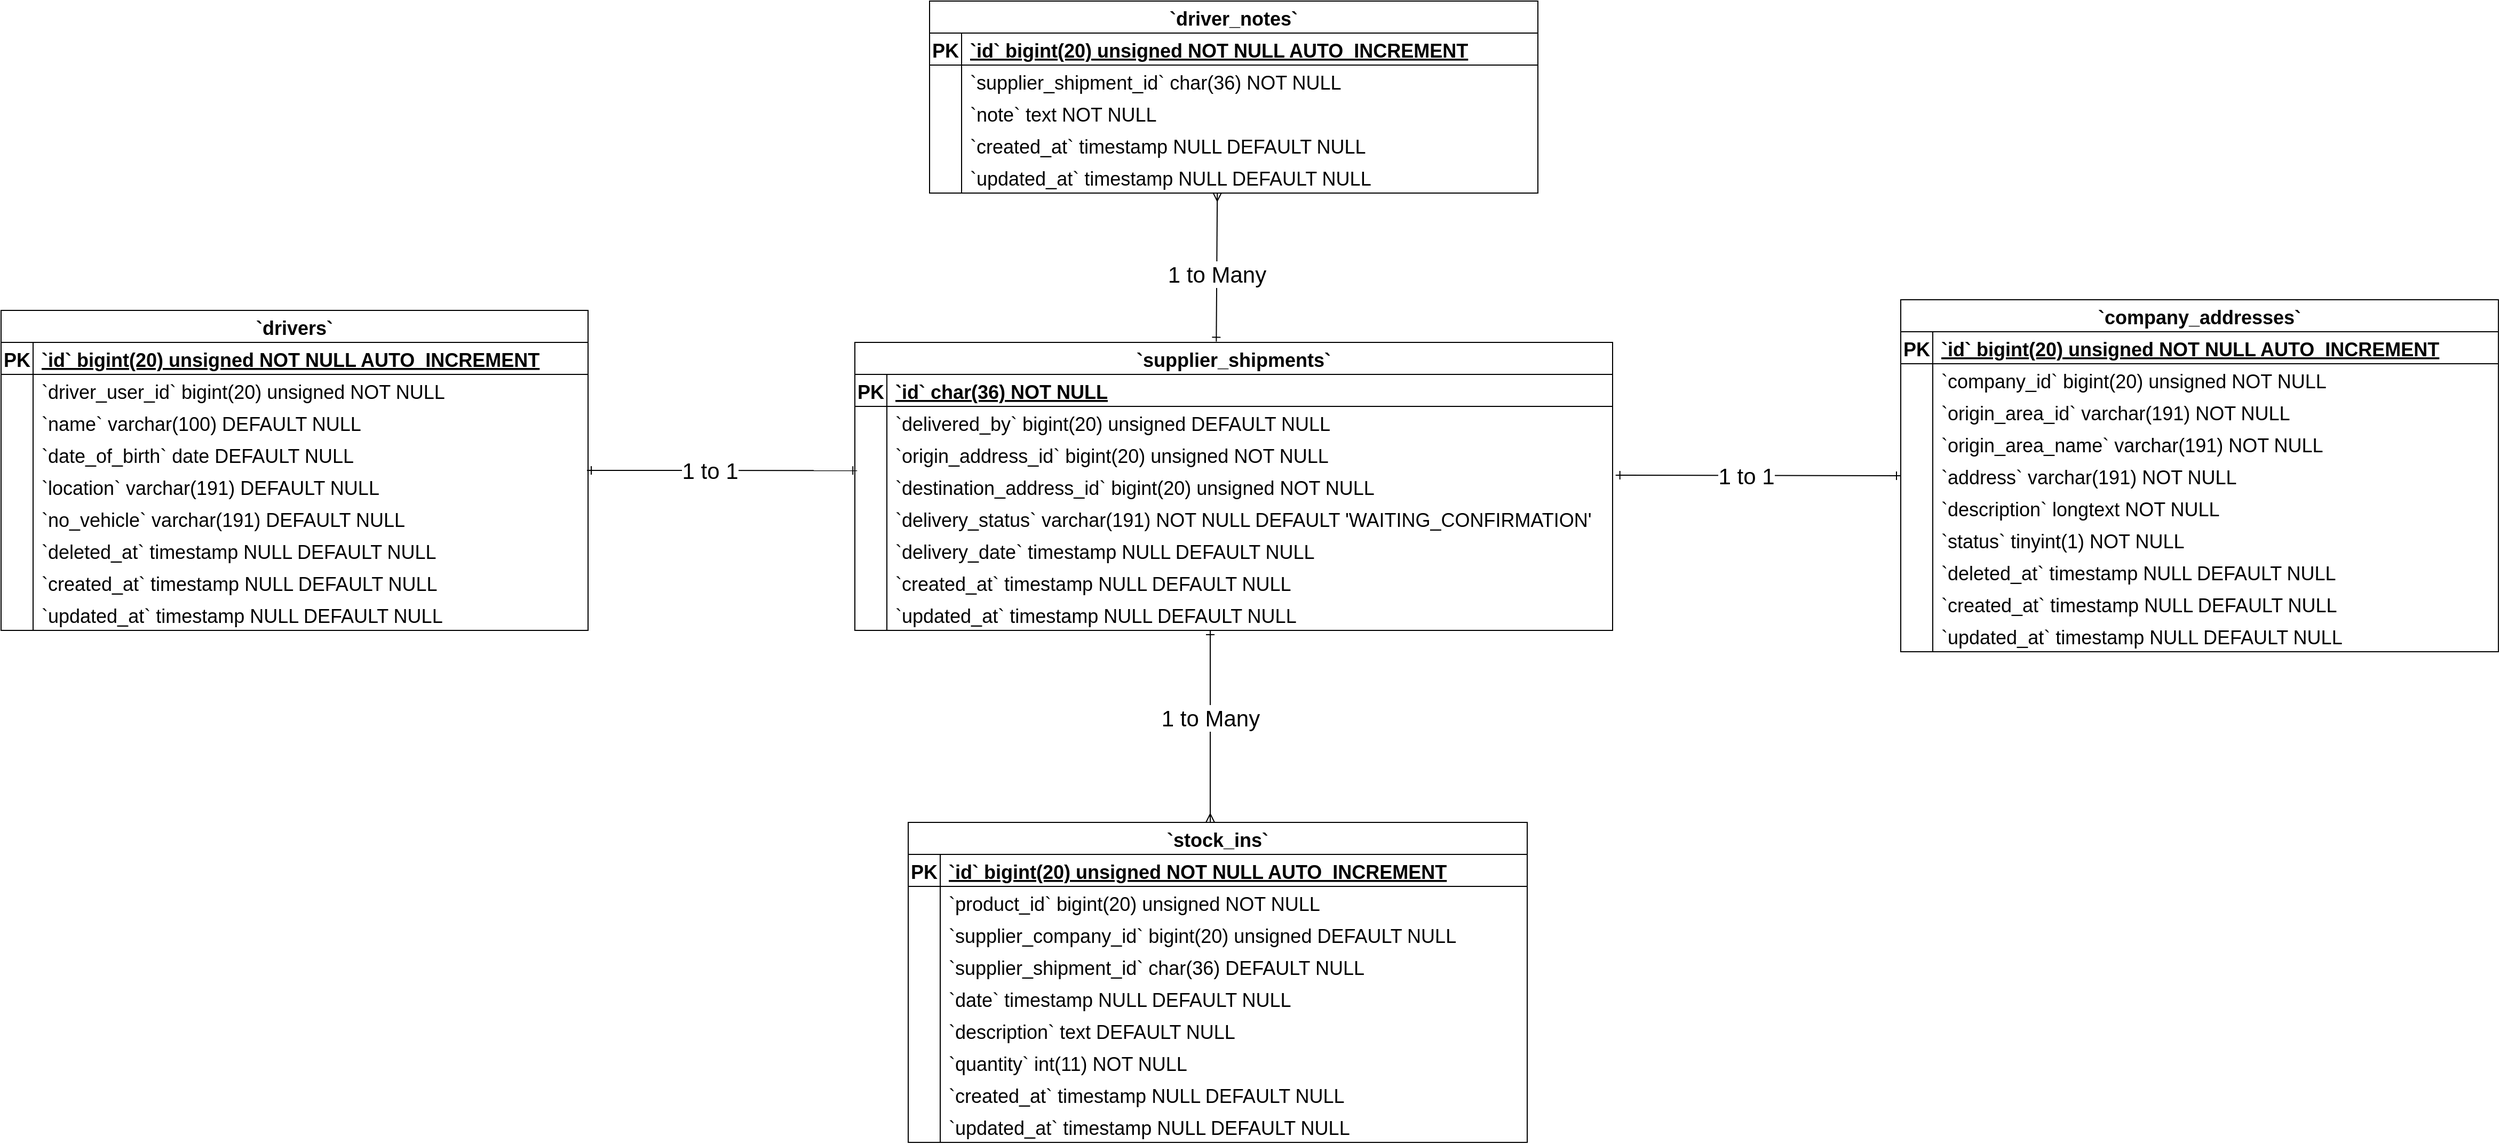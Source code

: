 <mxfile version="24.3.0" type="github">
  <diagram name="Page-1" id="cSA1uu6X9j9ma_ZOFing">
    <mxGraphModel dx="2284" dy="739" grid="1" gridSize="10" guides="1" tooltips="1" connect="1" arrows="1" fold="1" page="1" pageScale="1" pageWidth="850" pageHeight="1100" math="0" shadow="0">
      <root>
        <mxCell id="0" />
        <mxCell id="1" parent="0" />
        <mxCell id="msLy111ZlkWOnDK94mpJ-1" value="`supplier_shipments`" style="shape=table;startSize=30;container=1;collapsible=1;childLayout=tableLayout;fixedRows=1;rowLines=0;fontStyle=1;align=center;resizeLast=1;fontSize=18;" parent="1" vertex="1">
          <mxGeometry x="210" y="600" width="710" height="270" as="geometry" />
        </mxCell>
        <mxCell id="msLy111ZlkWOnDK94mpJ-2" value="" style="shape=tableRow;horizontal=0;startSize=0;swimlaneHead=0;swimlaneBody=0;fillColor=none;collapsible=0;dropTarget=0;points=[[0,0.5],[1,0.5]];portConstraint=eastwest;strokeColor=inherit;top=0;left=0;right=0;bottom=1;fontSize=18;" parent="msLy111ZlkWOnDK94mpJ-1" vertex="1">
          <mxGeometry y="30" width="710" height="30" as="geometry" />
        </mxCell>
        <mxCell id="msLy111ZlkWOnDK94mpJ-3" value="PK" style="shape=partialRectangle;overflow=hidden;connectable=0;fillColor=none;strokeColor=inherit;top=0;left=0;bottom=0;right=0;fontStyle=1;fontSize=18;" parent="msLy111ZlkWOnDK94mpJ-2" vertex="1">
          <mxGeometry width="30" height="30" as="geometry">
            <mxRectangle width="30" height="30" as="alternateBounds" />
          </mxGeometry>
        </mxCell>
        <mxCell id="msLy111ZlkWOnDK94mpJ-4" value="`id` char(36) NOT NULL" style="shape=partialRectangle;overflow=hidden;connectable=0;fillColor=none;align=left;strokeColor=inherit;top=0;left=0;bottom=0;right=0;spacingLeft=6;fontStyle=5;fontSize=18;" parent="msLy111ZlkWOnDK94mpJ-2" vertex="1">
          <mxGeometry x="30" width="680" height="30" as="geometry">
            <mxRectangle width="680" height="30" as="alternateBounds" />
          </mxGeometry>
        </mxCell>
        <mxCell id="msLy111ZlkWOnDK94mpJ-5" value="" style="shape=tableRow;horizontal=0;startSize=0;swimlaneHead=0;swimlaneBody=0;fillColor=none;collapsible=0;dropTarget=0;points=[[0,0.5],[1,0.5]];portConstraint=eastwest;strokeColor=inherit;top=0;left=0;right=0;bottom=0;fontSize=18;" parent="msLy111ZlkWOnDK94mpJ-1" vertex="1">
          <mxGeometry y="60" width="710" height="30" as="geometry" />
        </mxCell>
        <mxCell id="msLy111ZlkWOnDK94mpJ-6" value="" style="shape=partialRectangle;overflow=hidden;connectable=0;fillColor=none;strokeColor=inherit;top=0;left=0;bottom=0;right=0;fontSize=18;" parent="msLy111ZlkWOnDK94mpJ-5" vertex="1">
          <mxGeometry width="30" height="30" as="geometry">
            <mxRectangle width="30" height="30" as="alternateBounds" />
          </mxGeometry>
        </mxCell>
        <mxCell id="msLy111ZlkWOnDK94mpJ-7" value="`delivered_by` bigint(20) unsigned DEFAULT NULL" style="shape=partialRectangle;overflow=hidden;connectable=0;fillColor=none;align=left;strokeColor=inherit;top=0;left=0;bottom=0;right=0;spacingLeft=6;fontSize=18;" parent="msLy111ZlkWOnDK94mpJ-5" vertex="1">
          <mxGeometry x="30" width="680" height="30" as="geometry">
            <mxRectangle width="680" height="30" as="alternateBounds" />
          </mxGeometry>
        </mxCell>
        <mxCell id="msLy111ZlkWOnDK94mpJ-8" value="" style="shape=tableRow;horizontal=0;startSize=0;swimlaneHead=0;swimlaneBody=0;fillColor=none;collapsible=0;dropTarget=0;points=[[0,0.5],[1,0.5]];portConstraint=eastwest;strokeColor=inherit;top=0;left=0;right=0;bottom=0;fontSize=18;" parent="msLy111ZlkWOnDK94mpJ-1" vertex="1">
          <mxGeometry y="90" width="710" height="30" as="geometry" />
        </mxCell>
        <mxCell id="msLy111ZlkWOnDK94mpJ-9" value="" style="shape=partialRectangle;overflow=hidden;connectable=0;fillColor=none;strokeColor=inherit;top=0;left=0;bottom=0;right=0;fontSize=18;" parent="msLy111ZlkWOnDK94mpJ-8" vertex="1">
          <mxGeometry width="30" height="30" as="geometry">
            <mxRectangle width="30" height="30" as="alternateBounds" />
          </mxGeometry>
        </mxCell>
        <mxCell id="msLy111ZlkWOnDK94mpJ-10" value="`origin_address_id` bigint(20) unsigned NOT NULL" style="shape=partialRectangle;overflow=hidden;connectable=0;fillColor=none;align=left;strokeColor=inherit;top=0;left=0;bottom=0;right=0;spacingLeft=6;fontSize=18;" parent="msLy111ZlkWOnDK94mpJ-8" vertex="1">
          <mxGeometry x="30" width="680" height="30" as="geometry">
            <mxRectangle width="680" height="30" as="alternateBounds" />
          </mxGeometry>
        </mxCell>
        <mxCell id="msLy111ZlkWOnDK94mpJ-11" value="" style="shape=tableRow;horizontal=0;startSize=0;swimlaneHead=0;swimlaneBody=0;fillColor=none;collapsible=0;dropTarget=0;points=[[0,0.5],[1,0.5]];portConstraint=eastwest;strokeColor=inherit;top=0;left=0;right=0;bottom=0;fontSize=18;" parent="msLy111ZlkWOnDK94mpJ-1" vertex="1">
          <mxGeometry y="120" width="710" height="30" as="geometry" />
        </mxCell>
        <mxCell id="msLy111ZlkWOnDK94mpJ-12" value="" style="shape=partialRectangle;overflow=hidden;connectable=0;fillColor=none;strokeColor=inherit;top=0;left=0;bottom=0;right=0;fontSize=18;" parent="msLy111ZlkWOnDK94mpJ-11" vertex="1">
          <mxGeometry width="30" height="30" as="geometry">
            <mxRectangle width="30" height="30" as="alternateBounds" />
          </mxGeometry>
        </mxCell>
        <mxCell id="msLy111ZlkWOnDK94mpJ-13" value="`destination_address_id` bigint(20) unsigned NOT NULL" style="shape=partialRectangle;overflow=hidden;connectable=0;fillColor=none;align=left;strokeColor=inherit;top=0;left=0;bottom=0;right=0;spacingLeft=6;fontSize=18;" parent="msLy111ZlkWOnDK94mpJ-11" vertex="1">
          <mxGeometry x="30" width="680" height="30" as="geometry">
            <mxRectangle width="680" height="30" as="alternateBounds" />
          </mxGeometry>
        </mxCell>
        <mxCell id="msLy111ZlkWOnDK94mpJ-14" value="" style="shape=tableRow;horizontal=0;startSize=0;swimlaneHead=0;swimlaneBody=0;fillColor=none;collapsible=0;dropTarget=0;points=[[0,0.5],[1,0.5]];portConstraint=eastwest;strokeColor=inherit;top=0;left=0;right=0;bottom=0;fontSize=18;" parent="msLy111ZlkWOnDK94mpJ-1" vertex="1">
          <mxGeometry y="150" width="710" height="30" as="geometry" />
        </mxCell>
        <mxCell id="msLy111ZlkWOnDK94mpJ-15" value="" style="shape=partialRectangle;overflow=hidden;connectable=0;fillColor=none;strokeColor=inherit;top=0;left=0;bottom=0;right=0;fontSize=18;" parent="msLy111ZlkWOnDK94mpJ-14" vertex="1">
          <mxGeometry width="30" height="30" as="geometry">
            <mxRectangle width="30" height="30" as="alternateBounds" />
          </mxGeometry>
        </mxCell>
        <mxCell id="msLy111ZlkWOnDK94mpJ-16" value="`delivery_status` varchar(191) NOT NULL DEFAULT &#39;WAITING_CONFIRMATION&#39;" style="shape=partialRectangle;overflow=hidden;connectable=0;fillColor=none;align=left;strokeColor=inherit;top=0;left=0;bottom=0;right=0;spacingLeft=6;fontSize=18;" parent="msLy111ZlkWOnDK94mpJ-14" vertex="1">
          <mxGeometry x="30" width="680" height="30" as="geometry">
            <mxRectangle width="680" height="30" as="alternateBounds" />
          </mxGeometry>
        </mxCell>
        <mxCell id="msLy111ZlkWOnDK94mpJ-17" value="" style="shape=tableRow;horizontal=0;startSize=0;swimlaneHead=0;swimlaneBody=0;fillColor=none;collapsible=0;dropTarget=0;points=[[0,0.5],[1,0.5]];portConstraint=eastwest;strokeColor=inherit;top=0;left=0;right=0;bottom=0;fontSize=18;" parent="msLy111ZlkWOnDK94mpJ-1" vertex="1">
          <mxGeometry y="180" width="710" height="30" as="geometry" />
        </mxCell>
        <mxCell id="msLy111ZlkWOnDK94mpJ-18" value="" style="shape=partialRectangle;overflow=hidden;connectable=0;fillColor=none;strokeColor=inherit;top=0;left=0;bottom=0;right=0;fontSize=18;" parent="msLy111ZlkWOnDK94mpJ-17" vertex="1">
          <mxGeometry width="30" height="30" as="geometry">
            <mxRectangle width="30" height="30" as="alternateBounds" />
          </mxGeometry>
        </mxCell>
        <mxCell id="msLy111ZlkWOnDK94mpJ-19" value="`delivery_date` timestamp NULL DEFAULT NULL" style="shape=partialRectangle;overflow=hidden;connectable=0;fillColor=none;align=left;strokeColor=inherit;top=0;left=0;bottom=0;right=0;spacingLeft=6;fontSize=18;" parent="msLy111ZlkWOnDK94mpJ-17" vertex="1">
          <mxGeometry x="30" width="680" height="30" as="geometry">
            <mxRectangle width="680" height="30" as="alternateBounds" />
          </mxGeometry>
        </mxCell>
        <mxCell id="msLy111ZlkWOnDK94mpJ-20" value="" style="shape=tableRow;horizontal=0;startSize=0;swimlaneHead=0;swimlaneBody=0;fillColor=none;collapsible=0;dropTarget=0;points=[[0,0.5],[1,0.5]];portConstraint=eastwest;strokeColor=inherit;top=0;left=0;right=0;bottom=0;fontSize=18;" parent="msLy111ZlkWOnDK94mpJ-1" vertex="1">
          <mxGeometry y="210" width="710" height="30" as="geometry" />
        </mxCell>
        <mxCell id="msLy111ZlkWOnDK94mpJ-21" value="" style="shape=partialRectangle;overflow=hidden;connectable=0;fillColor=none;strokeColor=inherit;top=0;left=0;bottom=0;right=0;fontSize=18;" parent="msLy111ZlkWOnDK94mpJ-20" vertex="1">
          <mxGeometry width="30" height="30" as="geometry">
            <mxRectangle width="30" height="30" as="alternateBounds" />
          </mxGeometry>
        </mxCell>
        <mxCell id="msLy111ZlkWOnDK94mpJ-22" value="`created_at` timestamp NULL DEFAULT NULL" style="shape=partialRectangle;overflow=hidden;connectable=0;fillColor=none;align=left;strokeColor=inherit;top=0;left=0;bottom=0;right=0;spacingLeft=6;fontSize=18;" parent="msLy111ZlkWOnDK94mpJ-20" vertex="1">
          <mxGeometry x="30" width="680" height="30" as="geometry">
            <mxRectangle width="680" height="30" as="alternateBounds" />
          </mxGeometry>
        </mxCell>
        <mxCell id="msLy111ZlkWOnDK94mpJ-23" value="" style="shape=tableRow;horizontal=0;startSize=0;swimlaneHead=0;swimlaneBody=0;fillColor=none;collapsible=0;dropTarget=0;points=[[0,0.5],[1,0.5]];portConstraint=eastwest;strokeColor=inherit;top=0;left=0;right=0;bottom=0;fontSize=18;" parent="msLy111ZlkWOnDK94mpJ-1" vertex="1">
          <mxGeometry y="240" width="710" height="30" as="geometry" />
        </mxCell>
        <mxCell id="msLy111ZlkWOnDK94mpJ-24" value="" style="shape=partialRectangle;overflow=hidden;connectable=0;fillColor=none;strokeColor=inherit;top=0;left=0;bottom=0;right=0;fontSize=18;" parent="msLy111ZlkWOnDK94mpJ-23" vertex="1">
          <mxGeometry width="30" height="30" as="geometry">
            <mxRectangle width="30" height="30" as="alternateBounds" />
          </mxGeometry>
        </mxCell>
        <mxCell id="msLy111ZlkWOnDK94mpJ-25" value="`updated_at` timestamp NULL DEFAULT NULL" style="shape=partialRectangle;overflow=hidden;connectable=0;fillColor=none;align=left;strokeColor=inherit;top=0;left=0;bottom=0;right=0;spacingLeft=6;fontSize=18;" parent="msLy111ZlkWOnDK94mpJ-23" vertex="1">
          <mxGeometry x="30" width="680" height="30" as="geometry">
            <mxRectangle width="680" height="30" as="alternateBounds" />
          </mxGeometry>
        </mxCell>
        <mxCell id="msLy111ZlkWOnDK94mpJ-26" value="`drivers`" style="shape=table;startSize=30;container=1;collapsible=1;childLayout=tableLayout;fixedRows=1;rowLines=0;fontStyle=1;align=center;resizeLast=1;fontSize=18;" parent="1" vertex="1">
          <mxGeometry x="-590" y="570" width="550" height="300" as="geometry" />
        </mxCell>
        <mxCell id="msLy111ZlkWOnDK94mpJ-27" value="" style="shape=tableRow;horizontal=0;startSize=0;swimlaneHead=0;swimlaneBody=0;fillColor=none;collapsible=0;dropTarget=0;points=[[0,0.5],[1,0.5]];portConstraint=eastwest;strokeColor=inherit;top=0;left=0;right=0;bottom=1;fontSize=18;" parent="msLy111ZlkWOnDK94mpJ-26" vertex="1">
          <mxGeometry y="30" width="550" height="30" as="geometry" />
        </mxCell>
        <mxCell id="msLy111ZlkWOnDK94mpJ-28" value="PK" style="shape=partialRectangle;overflow=hidden;connectable=0;fillColor=none;strokeColor=inherit;top=0;left=0;bottom=0;right=0;fontStyle=1;fontSize=18;" parent="msLy111ZlkWOnDK94mpJ-27" vertex="1">
          <mxGeometry width="30" height="30" as="geometry">
            <mxRectangle width="30" height="30" as="alternateBounds" />
          </mxGeometry>
        </mxCell>
        <mxCell id="msLy111ZlkWOnDK94mpJ-29" value="`id` bigint(20) unsigned NOT NULL AUTO_INCREMENT" style="shape=partialRectangle;overflow=hidden;connectable=0;fillColor=none;align=left;strokeColor=inherit;top=0;left=0;bottom=0;right=0;spacingLeft=6;fontStyle=5;fontSize=18;" parent="msLy111ZlkWOnDK94mpJ-27" vertex="1">
          <mxGeometry x="30" width="520" height="30" as="geometry">
            <mxRectangle width="520" height="30" as="alternateBounds" />
          </mxGeometry>
        </mxCell>
        <mxCell id="msLy111ZlkWOnDK94mpJ-30" value="" style="shape=tableRow;horizontal=0;startSize=0;swimlaneHead=0;swimlaneBody=0;fillColor=none;collapsible=0;dropTarget=0;points=[[0,0.5],[1,0.5]];portConstraint=eastwest;strokeColor=inherit;top=0;left=0;right=0;bottom=0;fontSize=18;" parent="msLy111ZlkWOnDK94mpJ-26" vertex="1">
          <mxGeometry y="60" width="550" height="30" as="geometry" />
        </mxCell>
        <mxCell id="msLy111ZlkWOnDK94mpJ-31" value="" style="shape=partialRectangle;overflow=hidden;connectable=0;fillColor=none;strokeColor=inherit;top=0;left=0;bottom=0;right=0;fontSize=18;" parent="msLy111ZlkWOnDK94mpJ-30" vertex="1">
          <mxGeometry width="30" height="30" as="geometry">
            <mxRectangle width="30" height="30" as="alternateBounds" />
          </mxGeometry>
        </mxCell>
        <mxCell id="msLy111ZlkWOnDK94mpJ-32" value="`driver_user_id` bigint(20) unsigned NOT NULL" style="shape=partialRectangle;overflow=hidden;connectable=0;fillColor=none;align=left;strokeColor=inherit;top=0;left=0;bottom=0;right=0;spacingLeft=6;fontSize=18;" parent="msLy111ZlkWOnDK94mpJ-30" vertex="1">
          <mxGeometry x="30" width="520" height="30" as="geometry">
            <mxRectangle width="520" height="30" as="alternateBounds" />
          </mxGeometry>
        </mxCell>
        <mxCell id="msLy111ZlkWOnDK94mpJ-33" value="" style="shape=tableRow;horizontal=0;startSize=0;swimlaneHead=0;swimlaneBody=0;fillColor=none;collapsible=0;dropTarget=0;points=[[0,0.5],[1,0.5]];portConstraint=eastwest;strokeColor=inherit;top=0;left=0;right=0;bottom=0;fontSize=18;" parent="msLy111ZlkWOnDK94mpJ-26" vertex="1">
          <mxGeometry y="90" width="550" height="30" as="geometry" />
        </mxCell>
        <mxCell id="msLy111ZlkWOnDK94mpJ-34" value="" style="shape=partialRectangle;overflow=hidden;connectable=0;fillColor=none;strokeColor=inherit;top=0;left=0;bottom=0;right=0;fontSize=18;" parent="msLy111ZlkWOnDK94mpJ-33" vertex="1">
          <mxGeometry width="30" height="30" as="geometry">
            <mxRectangle width="30" height="30" as="alternateBounds" />
          </mxGeometry>
        </mxCell>
        <mxCell id="msLy111ZlkWOnDK94mpJ-35" value="`name` varchar(100) DEFAULT NULL" style="shape=partialRectangle;overflow=hidden;connectable=0;fillColor=none;align=left;strokeColor=inherit;top=0;left=0;bottom=0;right=0;spacingLeft=6;fontSize=18;" parent="msLy111ZlkWOnDK94mpJ-33" vertex="1">
          <mxGeometry x="30" width="520" height="30" as="geometry">
            <mxRectangle width="520" height="30" as="alternateBounds" />
          </mxGeometry>
        </mxCell>
        <mxCell id="msLy111ZlkWOnDK94mpJ-36" value="" style="shape=tableRow;horizontal=0;startSize=0;swimlaneHead=0;swimlaneBody=0;fillColor=none;collapsible=0;dropTarget=0;points=[[0,0.5],[1,0.5]];portConstraint=eastwest;strokeColor=inherit;top=0;left=0;right=0;bottom=0;fontSize=18;" parent="msLy111ZlkWOnDK94mpJ-26" vertex="1">
          <mxGeometry y="120" width="550" height="30" as="geometry" />
        </mxCell>
        <mxCell id="msLy111ZlkWOnDK94mpJ-37" value="" style="shape=partialRectangle;overflow=hidden;connectable=0;fillColor=none;strokeColor=inherit;top=0;left=0;bottom=0;right=0;fontSize=18;" parent="msLy111ZlkWOnDK94mpJ-36" vertex="1">
          <mxGeometry width="30" height="30" as="geometry">
            <mxRectangle width="30" height="30" as="alternateBounds" />
          </mxGeometry>
        </mxCell>
        <mxCell id="msLy111ZlkWOnDK94mpJ-38" value="`date_of_birth` date DEFAULT NULL" style="shape=partialRectangle;overflow=hidden;connectable=0;fillColor=none;align=left;strokeColor=inherit;top=0;left=0;bottom=0;right=0;spacingLeft=6;fontSize=18;" parent="msLy111ZlkWOnDK94mpJ-36" vertex="1">
          <mxGeometry x="30" width="520" height="30" as="geometry">
            <mxRectangle width="520" height="30" as="alternateBounds" />
          </mxGeometry>
        </mxCell>
        <mxCell id="msLy111ZlkWOnDK94mpJ-39" value="" style="shape=tableRow;horizontal=0;startSize=0;swimlaneHead=0;swimlaneBody=0;fillColor=none;collapsible=0;dropTarget=0;points=[[0,0.5],[1,0.5]];portConstraint=eastwest;strokeColor=inherit;top=0;left=0;right=0;bottom=0;fontSize=18;" parent="msLy111ZlkWOnDK94mpJ-26" vertex="1">
          <mxGeometry y="150" width="550" height="30" as="geometry" />
        </mxCell>
        <mxCell id="msLy111ZlkWOnDK94mpJ-40" value="" style="shape=partialRectangle;overflow=hidden;connectable=0;fillColor=none;strokeColor=inherit;top=0;left=0;bottom=0;right=0;fontSize=18;" parent="msLy111ZlkWOnDK94mpJ-39" vertex="1">
          <mxGeometry width="30" height="30" as="geometry">
            <mxRectangle width="30" height="30" as="alternateBounds" />
          </mxGeometry>
        </mxCell>
        <mxCell id="msLy111ZlkWOnDK94mpJ-41" value="`location` varchar(191) DEFAULT NULL" style="shape=partialRectangle;overflow=hidden;connectable=0;fillColor=none;align=left;strokeColor=inherit;top=0;left=0;bottom=0;right=0;spacingLeft=6;fontSize=18;" parent="msLy111ZlkWOnDK94mpJ-39" vertex="1">
          <mxGeometry x="30" width="520" height="30" as="geometry">
            <mxRectangle width="520" height="30" as="alternateBounds" />
          </mxGeometry>
        </mxCell>
        <mxCell id="msLy111ZlkWOnDK94mpJ-42" value="" style="shape=tableRow;horizontal=0;startSize=0;swimlaneHead=0;swimlaneBody=0;fillColor=none;collapsible=0;dropTarget=0;points=[[0,0.5],[1,0.5]];portConstraint=eastwest;strokeColor=inherit;top=0;left=0;right=0;bottom=0;fontSize=18;" parent="msLy111ZlkWOnDK94mpJ-26" vertex="1">
          <mxGeometry y="180" width="550" height="30" as="geometry" />
        </mxCell>
        <mxCell id="msLy111ZlkWOnDK94mpJ-43" value="" style="shape=partialRectangle;overflow=hidden;connectable=0;fillColor=none;strokeColor=inherit;top=0;left=0;bottom=0;right=0;fontSize=18;" parent="msLy111ZlkWOnDK94mpJ-42" vertex="1">
          <mxGeometry width="30" height="30" as="geometry">
            <mxRectangle width="30" height="30" as="alternateBounds" />
          </mxGeometry>
        </mxCell>
        <mxCell id="msLy111ZlkWOnDK94mpJ-44" value="`no_vehicle` varchar(191) DEFAULT NULL" style="shape=partialRectangle;overflow=hidden;connectable=0;fillColor=none;align=left;strokeColor=inherit;top=0;left=0;bottom=0;right=0;spacingLeft=6;fontSize=18;" parent="msLy111ZlkWOnDK94mpJ-42" vertex="1">
          <mxGeometry x="30" width="520" height="30" as="geometry">
            <mxRectangle width="520" height="30" as="alternateBounds" />
          </mxGeometry>
        </mxCell>
        <mxCell id="msLy111ZlkWOnDK94mpJ-45" value="" style="shape=tableRow;horizontal=0;startSize=0;swimlaneHead=0;swimlaneBody=0;fillColor=none;collapsible=0;dropTarget=0;points=[[0,0.5],[1,0.5]];portConstraint=eastwest;strokeColor=inherit;top=0;left=0;right=0;bottom=0;fontSize=18;" parent="msLy111ZlkWOnDK94mpJ-26" vertex="1">
          <mxGeometry y="210" width="550" height="30" as="geometry" />
        </mxCell>
        <mxCell id="msLy111ZlkWOnDK94mpJ-46" value="" style="shape=partialRectangle;overflow=hidden;connectable=0;fillColor=none;strokeColor=inherit;top=0;left=0;bottom=0;right=0;fontSize=18;" parent="msLy111ZlkWOnDK94mpJ-45" vertex="1">
          <mxGeometry width="30" height="30" as="geometry">
            <mxRectangle width="30" height="30" as="alternateBounds" />
          </mxGeometry>
        </mxCell>
        <mxCell id="msLy111ZlkWOnDK94mpJ-47" value="`deleted_at` timestamp NULL DEFAULT NULL" style="shape=partialRectangle;overflow=hidden;connectable=0;fillColor=none;align=left;strokeColor=inherit;top=0;left=0;bottom=0;right=0;spacingLeft=6;fontSize=18;" parent="msLy111ZlkWOnDK94mpJ-45" vertex="1">
          <mxGeometry x="30" width="520" height="30" as="geometry">
            <mxRectangle width="520" height="30" as="alternateBounds" />
          </mxGeometry>
        </mxCell>
        <mxCell id="msLy111ZlkWOnDK94mpJ-48" value="" style="shape=tableRow;horizontal=0;startSize=0;swimlaneHead=0;swimlaneBody=0;fillColor=none;collapsible=0;dropTarget=0;points=[[0,0.5],[1,0.5]];portConstraint=eastwest;strokeColor=inherit;top=0;left=0;right=0;bottom=0;fontSize=18;" parent="msLy111ZlkWOnDK94mpJ-26" vertex="1">
          <mxGeometry y="240" width="550" height="30" as="geometry" />
        </mxCell>
        <mxCell id="msLy111ZlkWOnDK94mpJ-49" value="" style="shape=partialRectangle;overflow=hidden;connectable=0;fillColor=none;strokeColor=inherit;top=0;left=0;bottom=0;right=0;fontSize=18;" parent="msLy111ZlkWOnDK94mpJ-48" vertex="1">
          <mxGeometry width="30" height="30" as="geometry">
            <mxRectangle width="30" height="30" as="alternateBounds" />
          </mxGeometry>
        </mxCell>
        <mxCell id="msLy111ZlkWOnDK94mpJ-50" value="`created_at` timestamp NULL DEFAULT NULL" style="shape=partialRectangle;overflow=hidden;connectable=0;fillColor=none;align=left;strokeColor=inherit;top=0;left=0;bottom=0;right=0;spacingLeft=6;fontSize=18;" parent="msLy111ZlkWOnDK94mpJ-48" vertex="1">
          <mxGeometry x="30" width="520" height="30" as="geometry">
            <mxRectangle width="520" height="30" as="alternateBounds" />
          </mxGeometry>
        </mxCell>
        <mxCell id="msLy111ZlkWOnDK94mpJ-51" value="" style="shape=tableRow;horizontal=0;startSize=0;swimlaneHead=0;swimlaneBody=0;fillColor=none;collapsible=0;dropTarget=0;points=[[0,0.5],[1,0.5]];portConstraint=eastwest;strokeColor=inherit;top=0;left=0;right=0;bottom=0;fontSize=18;" parent="msLy111ZlkWOnDK94mpJ-26" vertex="1">
          <mxGeometry y="270" width="550" height="30" as="geometry" />
        </mxCell>
        <mxCell id="msLy111ZlkWOnDK94mpJ-52" value="" style="shape=partialRectangle;overflow=hidden;connectable=0;fillColor=none;strokeColor=inherit;top=0;left=0;bottom=0;right=0;fontSize=18;" parent="msLy111ZlkWOnDK94mpJ-51" vertex="1">
          <mxGeometry width="30" height="30" as="geometry">
            <mxRectangle width="30" height="30" as="alternateBounds" />
          </mxGeometry>
        </mxCell>
        <mxCell id="msLy111ZlkWOnDK94mpJ-53" value="`updated_at` timestamp NULL DEFAULT NULL" style="shape=partialRectangle;overflow=hidden;connectable=0;fillColor=none;align=left;strokeColor=inherit;top=0;left=0;bottom=0;right=0;spacingLeft=6;fontSize=18;" parent="msLy111ZlkWOnDK94mpJ-51" vertex="1">
          <mxGeometry x="30" width="520" height="30" as="geometry">
            <mxRectangle width="520" height="30" as="alternateBounds" />
          </mxGeometry>
        </mxCell>
        <mxCell id="msLy111ZlkWOnDK94mpJ-54" value="`company_addresses`" style="shape=table;startSize=30;container=1;collapsible=1;childLayout=tableLayout;fixedRows=1;rowLines=0;fontStyle=1;align=center;resizeLast=1;fontSize=18;" parent="1" vertex="1">
          <mxGeometry x="1190" y="560" width="560" height="330" as="geometry" />
        </mxCell>
        <mxCell id="msLy111ZlkWOnDK94mpJ-55" value="" style="shape=tableRow;horizontal=0;startSize=0;swimlaneHead=0;swimlaneBody=0;fillColor=none;collapsible=0;dropTarget=0;points=[[0,0.5],[1,0.5]];portConstraint=eastwest;strokeColor=inherit;top=0;left=0;right=0;bottom=1;fontSize=18;" parent="msLy111ZlkWOnDK94mpJ-54" vertex="1">
          <mxGeometry y="30" width="560" height="30" as="geometry" />
        </mxCell>
        <mxCell id="msLy111ZlkWOnDK94mpJ-56" value="PK" style="shape=partialRectangle;overflow=hidden;connectable=0;fillColor=none;strokeColor=inherit;top=0;left=0;bottom=0;right=0;fontStyle=1;fontSize=18;" parent="msLy111ZlkWOnDK94mpJ-55" vertex="1">
          <mxGeometry width="30" height="30" as="geometry">
            <mxRectangle width="30" height="30" as="alternateBounds" />
          </mxGeometry>
        </mxCell>
        <mxCell id="msLy111ZlkWOnDK94mpJ-57" value="`id` bigint(20) unsigned NOT NULL AUTO_INCREMENT" style="shape=partialRectangle;overflow=hidden;connectable=0;fillColor=none;align=left;strokeColor=inherit;top=0;left=0;bottom=0;right=0;spacingLeft=6;fontStyle=5;fontSize=18;" parent="msLy111ZlkWOnDK94mpJ-55" vertex="1">
          <mxGeometry x="30" width="530" height="30" as="geometry">
            <mxRectangle width="530" height="30" as="alternateBounds" />
          </mxGeometry>
        </mxCell>
        <mxCell id="msLy111ZlkWOnDK94mpJ-58" value="" style="shape=tableRow;horizontal=0;startSize=0;swimlaneHead=0;swimlaneBody=0;fillColor=none;collapsible=0;dropTarget=0;points=[[0,0.5],[1,0.5]];portConstraint=eastwest;strokeColor=inherit;top=0;left=0;right=0;bottom=0;fontSize=18;" parent="msLy111ZlkWOnDK94mpJ-54" vertex="1">
          <mxGeometry y="60" width="560" height="30" as="geometry" />
        </mxCell>
        <mxCell id="msLy111ZlkWOnDK94mpJ-59" value="" style="shape=partialRectangle;overflow=hidden;connectable=0;fillColor=none;strokeColor=inherit;top=0;left=0;bottom=0;right=0;fontSize=18;" parent="msLy111ZlkWOnDK94mpJ-58" vertex="1">
          <mxGeometry width="30" height="30" as="geometry">
            <mxRectangle width="30" height="30" as="alternateBounds" />
          </mxGeometry>
        </mxCell>
        <mxCell id="msLy111ZlkWOnDK94mpJ-60" value="`company_id` bigint(20) unsigned NOT NULL" style="shape=partialRectangle;overflow=hidden;connectable=0;fillColor=none;align=left;strokeColor=inherit;top=0;left=0;bottom=0;right=0;spacingLeft=6;fontSize=18;" parent="msLy111ZlkWOnDK94mpJ-58" vertex="1">
          <mxGeometry x="30" width="530" height="30" as="geometry">
            <mxRectangle width="530" height="30" as="alternateBounds" />
          </mxGeometry>
        </mxCell>
        <mxCell id="msLy111ZlkWOnDK94mpJ-61" value="" style="shape=tableRow;horizontal=0;startSize=0;swimlaneHead=0;swimlaneBody=0;fillColor=none;collapsible=0;dropTarget=0;points=[[0,0.5],[1,0.5]];portConstraint=eastwest;strokeColor=inherit;top=0;left=0;right=0;bottom=0;fontSize=18;" parent="msLy111ZlkWOnDK94mpJ-54" vertex="1">
          <mxGeometry y="90" width="560" height="30" as="geometry" />
        </mxCell>
        <mxCell id="msLy111ZlkWOnDK94mpJ-62" value="" style="shape=partialRectangle;overflow=hidden;connectable=0;fillColor=none;strokeColor=inherit;top=0;left=0;bottom=0;right=0;fontSize=18;" parent="msLy111ZlkWOnDK94mpJ-61" vertex="1">
          <mxGeometry width="30" height="30" as="geometry">
            <mxRectangle width="30" height="30" as="alternateBounds" />
          </mxGeometry>
        </mxCell>
        <mxCell id="msLy111ZlkWOnDK94mpJ-63" value="`origin_area_id` varchar(191) NOT NULL" style="shape=partialRectangle;overflow=hidden;connectable=0;fillColor=none;align=left;strokeColor=inherit;top=0;left=0;bottom=0;right=0;spacingLeft=6;fontSize=18;" parent="msLy111ZlkWOnDK94mpJ-61" vertex="1">
          <mxGeometry x="30" width="530" height="30" as="geometry">
            <mxRectangle width="530" height="30" as="alternateBounds" />
          </mxGeometry>
        </mxCell>
        <mxCell id="msLy111ZlkWOnDK94mpJ-64" value="" style="shape=tableRow;horizontal=0;startSize=0;swimlaneHead=0;swimlaneBody=0;fillColor=none;collapsible=0;dropTarget=0;points=[[0,0.5],[1,0.5]];portConstraint=eastwest;strokeColor=inherit;top=0;left=0;right=0;bottom=0;fontSize=18;" parent="msLy111ZlkWOnDK94mpJ-54" vertex="1">
          <mxGeometry y="120" width="560" height="30" as="geometry" />
        </mxCell>
        <mxCell id="msLy111ZlkWOnDK94mpJ-65" value="" style="shape=partialRectangle;overflow=hidden;connectable=0;fillColor=none;strokeColor=inherit;top=0;left=0;bottom=0;right=0;fontSize=18;" parent="msLy111ZlkWOnDK94mpJ-64" vertex="1">
          <mxGeometry width="30" height="30" as="geometry">
            <mxRectangle width="30" height="30" as="alternateBounds" />
          </mxGeometry>
        </mxCell>
        <mxCell id="msLy111ZlkWOnDK94mpJ-66" value="`origin_area_name` varchar(191) NOT NULL" style="shape=partialRectangle;overflow=hidden;connectable=0;fillColor=none;align=left;strokeColor=inherit;top=0;left=0;bottom=0;right=0;spacingLeft=6;fontSize=18;" parent="msLy111ZlkWOnDK94mpJ-64" vertex="1">
          <mxGeometry x="30" width="530" height="30" as="geometry">
            <mxRectangle width="530" height="30" as="alternateBounds" />
          </mxGeometry>
        </mxCell>
        <mxCell id="msLy111ZlkWOnDK94mpJ-67" value="" style="shape=tableRow;horizontal=0;startSize=0;swimlaneHead=0;swimlaneBody=0;fillColor=none;collapsible=0;dropTarget=0;points=[[0,0.5],[1,0.5]];portConstraint=eastwest;strokeColor=inherit;top=0;left=0;right=0;bottom=0;fontSize=18;" parent="msLy111ZlkWOnDK94mpJ-54" vertex="1">
          <mxGeometry y="150" width="560" height="30" as="geometry" />
        </mxCell>
        <mxCell id="msLy111ZlkWOnDK94mpJ-68" value="" style="shape=partialRectangle;overflow=hidden;connectable=0;fillColor=none;strokeColor=inherit;top=0;left=0;bottom=0;right=0;fontSize=18;" parent="msLy111ZlkWOnDK94mpJ-67" vertex="1">
          <mxGeometry width="30" height="30" as="geometry">
            <mxRectangle width="30" height="30" as="alternateBounds" />
          </mxGeometry>
        </mxCell>
        <mxCell id="msLy111ZlkWOnDK94mpJ-69" value="`address` varchar(191) NOT NULL" style="shape=partialRectangle;overflow=hidden;connectable=0;fillColor=none;align=left;strokeColor=inherit;top=0;left=0;bottom=0;right=0;spacingLeft=6;fontSize=18;" parent="msLy111ZlkWOnDK94mpJ-67" vertex="1">
          <mxGeometry x="30" width="530" height="30" as="geometry">
            <mxRectangle width="530" height="30" as="alternateBounds" />
          </mxGeometry>
        </mxCell>
        <mxCell id="msLy111ZlkWOnDK94mpJ-70" value="" style="shape=tableRow;horizontal=0;startSize=0;swimlaneHead=0;swimlaneBody=0;fillColor=none;collapsible=0;dropTarget=0;points=[[0,0.5],[1,0.5]];portConstraint=eastwest;strokeColor=inherit;top=0;left=0;right=0;bottom=0;fontSize=18;" parent="msLy111ZlkWOnDK94mpJ-54" vertex="1">
          <mxGeometry y="180" width="560" height="30" as="geometry" />
        </mxCell>
        <mxCell id="msLy111ZlkWOnDK94mpJ-71" value="" style="shape=partialRectangle;overflow=hidden;connectable=0;fillColor=none;strokeColor=inherit;top=0;left=0;bottom=0;right=0;fontSize=18;" parent="msLy111ZlkWOnDK94mpJ-70" vertex="1">
          <mxGeometry width="30" height="30" as="geometry">
            <mxRectangle width="30" height="30" as="alternateBounds" />
          </mxGeometry>
        </mxCell>
        <mxCell id="msLy111ZlkWOnDK94mpJ-72" value="`description` longtext NOT NULL" style="shape=partialRectangle;overflow=hidden;connectable=0;fillColor=none;align=left;strokeColor=inherit;top=0;left=0;bottom=0;right=0;spacingLeft=6;fontSize=18;" parent="msLy111ZlkWOnDK94mpJ-70" vertex="1">
          <mxGeometry x="30" width="530" height="30" as="geometry">
            <mxRectangle width="530" height="30" as="alternateBounds" />
          </mxGeometry>
        </mxCell>
        <mxCell id="msLy111ZlkWOnDK94mpJ-73" value="" style="shape=tableRow;horizontal=0;startSize=0;swimlaneHead=0;swimlaneBody=0;fillColor=none;collapsible=0;dropTarget=0;points=[[0,0.5],[1,0.5]];portConstraint=eastwest;strokeColor=inherit;top=0;left=0;right=0;bottom=0;fontSize=18;" parent="msLy111ZlkWOnDK94mpJ-54" vertex="1">
          <mxGeometry y="210" width="560" height="30" as="geometry" />
        </mxCell>
        <mxCell id="msLy111ZlkWOnDK94mpJ-74" value="" style="shape=partialRectangle;overflow=hidden;connectable=0;fillColor=none;strokeColor=inherit;top=0;left=0;bottom=0;right=0;fontSize=18;" parent="msLy111ZlkWOnDK94mpJ-73" vertex="1">
          <mxGeometry width="30" height="30" as="geometry">
            <mxRectangle width="30" height="30" as="alternateBounds" />
          </mxGeometry>
        </mxCell>
        <mxCell id="msLy111ZlkWOnDK94mpJ-75" value="`status` tinyint(1) NOT NULL" style="shape=partialRectangle;overflow=hidden;connectable=0;fillColor=none;align=left;strokeColor=inherit;top=0;left=0;bottom=0;right=0;spacingLeft=6;fontSize=18;" parent="msLy111ZlkWOnDK94mpJ-73" vertex="1">
          <mxGeometry x="30" width="530" height="30" as="geometry">
            <mxRectangle width="530" height="30" as="alternateBounds" />
          </mxGeometry>
        </mxCell>
        <mxCell id="msLy111ZlkWOnDK94mpJ-76" value="" style="shape=tableRow;horizontal=0;startSize=0;swimlaneHead=0;swimlaneBody=0;fillColor=none;collapsible=0;dropTarget=0;points=[[0,0.5],[1,0.5]];portConstraint=eastwest;strokeColor=inherit;top=0;left=0;right=0;bottom=0;fontSize=18;" parent="msLy111ZlkWOnDK94mpJ-54" vertex="1">
          <mxGeometry y="240" width="560" height="30" as="geometry" />
        </mxCell>
        <mxCell id="msLy111ZlkWOnDK94mpJ-77" value="" style="shape=partialRectangle;overflow=hidden;connectable=0;fillColor=none;strokeColor=inherit;top=0;left=0;bottom=0;right=0;fontSize=18;" parent="msLy111ZlkWOnDK94mpJ-76" vertex="1">
          <mxGeometry width="30" height="30" as="geometry">
            <mxRectangle width="30" height="30" as="alternateBounds" />
          </mxGeometry>
        </mxCell>
        <mxCell id="msLy111ZlkWOnDK94mpJ-78" value="`deleted_at` timestamp NULL DEFAULT NULL" style="shape=partialRectangle;overflow=hidden;connectable=0;fillColor=none;align=left;strokeColor=inherit;top=0;left=0;bottom=0;right=0;spacingLeft=6;fontSize=18;" parent="msLy111ZlkWOnDK94mpJ-76" vertex="1">
          <mxGeometry x="30" width="530" height="30" as="geometry">
            <mxRectangle width="530" height="30" as="alternateBounds" />
          </mxGeometry>
        </mxCell>
        <mxCell id="msLy111ZlkWOnDK94mpJ-79" value="" style="shape=tableRow;horizontal=0;startSize=0;swimlaneHead=0;swimlaneBody=0;fillColor=none;collapsible=0;dropTarget=0;points=[[0,0.5],[1,0.5]];portConstraint=eastwest;strokeColor=inherit;top=0;left=0;right=0;bottom=0;fontSize=18;" parent="msLy111ZlkWOnDK94mpJ-54" vertex="1">
          <mxGeometry y="270" width="560" height="30" as="geometry" />
        </mxCell>
        <mxCell id="msLy111ZlkWOnDK94mpJ-80" value="" style="shape=partialRectangle;overflow=hidden;connectable=0;fillColor=none;strokeColor=inherit;top=0;left=0;bottom=0;right=0;fontSize=18;" parent="msLy111ZlkWOnDK94mpJ-79" vertex="1">
          <mxGeometry width="30" height="30" as="geometry">
            <mxRectangle width="30" height="30" as="alternateBounds" />
          </mxGeometry>
        </mxCell>
        <mxCell id="msLy111ZlkWOnDK94mpJ-81" value="`created_at` timestamp NULL DEFAULT NULL" style="shape=partialRectangle;overflow=hidden;connectable=0;fillColor=none;align=left;strokeColor=inherit;top=0;left=0;bottom=0;right=0;spacingLeft=6;fontSize=18;" parent="msLy111ZlkWOnDK94mpJ-79" vertex="1">
          <mxGeometry x="30" width="530" height="30" as="geometry">
            <mxRectangle width="530" height="30" as="alternateBounds" />
          </mxGeometry>
        </mxCell>
        <mxCell id="msLy111ZlkWOnDK94mpJ-82" value="" style="shape=tableRow;horizontal=0;startSize=0;swimlaneHead=0;swimlaneBody=0;fillColor=none;collapsible=0;dropTarget=0;points=[[0,0.5],[1,0.5]];portConstraint=eastwest;strokeColor=inherit;top=0;left=0;right=0;bottom=0;fontSize=18;" parent="msLy111ZlkWOnDK94mpJ-54" vertex="1">
          <mxGeometry y="300" width="560" height="30" as="geometry" />
        </mxCell>
        <mxCell id="msLy111ZlkWOnDK94mpJ-83" value="" style="shape=partialRectangle;overflow=hidden;connectable=0;fillColor=none;strokeColor=inherit;top=0;left=0;bottom=0;right=0;fontSize=18;" parent="msLy111ZlkWOnDK94mpJ-82" vertex="1">
          <mxGeometry width="30" height="30" as="geometry">
            <mxRectangle width="30" height="30" as="alternateBounds" />
          </mxGeometry>
        </mxCell>
        <mxCell id="msLy111ZlkWOnDK94mpJ-84" value="`updated_at` timestamp NULL DEFAULT NULL" style="shape=partialRectangle;overflow=hidden;connectable=0;fillColor=none;align=left;strokeColor=inherit;top=0;left=0;bottom=0;right=0;spacingLeft=6;fontSize=18;" parent="msLy111ZlkWOnDK94mpJ-82" vertex="1">
          <mxGeometry x="30" width="530" height="30" as="geometry">
            <mxRectangle width="530" height="30" as="alternateBounds" />
          </mxGeometry>
        </mxCell>
        <mxCell id="msLy111ZlkWOnDK94mpJ-85" value="`driver_notes`" style="shape=table;startSize=30;container=1;collapsible=1;childLayout=tableLayout;fixedRows=1;rowLines=0;fontStyle=1;align=center;resizeLast=1;fontSize=18;" parent="1" vertex="1">
          <mxGeometry x="280" y="280" width="570" height="180" as="geometry" />
        </mxCell>
        <mxCell id="msLy111ZlkWOnDK94mpJ-86" value="" style="shape=tableRow;horizontal=0;startSize=0;swimlaneHead=0;swimlaneBody=0;fillColor=none;collapsible=0;dropTarget=0;points=[[0,0.5],[1,0.5]];portConstraint=eastwest;strokeColor=inherit;top=0;left=0;right=0;bottom=1;fontSize=18;" parent="msLy111ZlkWOnDK94mpJ-85" vertex="1">
          <mxGeometry y="30" width="570" height="30" as="geometry" />
        </mxCell>
        <mxCell id="msLy111ZlkWOnDK94mpJ-87" value="PK" style="shape=partialRectangle;overflow=hidden;connectable=0;fillColor=none;strokeColor=inherit;top=0;left=0;bottom=0;right=0;fontStyle=1;fontSize=18;" parent="msLy111ZlkWOnDK94mpJ-86" vertex="1">
          <mxGeometry width="30" height="30" as="geometry">
            <mxRectangle width="30" height="30" as="alternateBounds" />
          </mxGeometry>
        </mxCell>
        <mxCell id="msLy111ZlkWOnDK94mpJ-88" value="`id` bigint(20) unsigned NOT NULL AUTO_INCREMENT" style="shape=partialRectangle;overflow=hidden;connectable=0;fillColor=none;align=left;strokeColor=inherit;top=0;left=0;bottom=0;right=0;spacingLeft=6;fontStyle=5;fontSize=18;" parent="msLy111ZlkWOnDK94mpJ-86" vertex="1">
          <mxGeometry x="30" width="540" height="30" as="geometry">
            <mxRectangle width="540" height="30" as="alternateBounds" />
          </mxGeometry>
        </mxCell>
        <mxCell id="msLy111ZlkWOnDK94mpJ-89" value="" style="shape=tableRow;horizontal=0;startSize=0;swimlaneHead=0;swimlaneBody=0;fillColor=none;collapsible=0;dropTarget=0;points=[[0,0.5],[1,0.5]];portConstraint=eastwest;strokeColor=inherit;top=0;left=0;right=0;bottom=0;fontSize=18;" parent="msLy111ZlkWOnDK94mpJ-85" vertex="1">
          <mxGeometry y="60" width="570" height="30" as="geometry" />
        </mxCell>
        <mxCell id="msLy111ZlkWOnDK94mpJ-90" value="" style="shape=partialRectangle;overflow=hidden;connectable=0;fillColor=none;strokeColor=inherit;top=0;left=0;bottom=0;right=0;fontSize=18;" parent="msLy111ZlkWOnDK94mpJ-89" vertex="1">
          <mxGeometry width="30" height="30" as="geometry">
            <mxRectangle width="30" height="30" as="alternateBounds" />
          </mxGeometry>
        </mxCell>
        <mxCell id="msLy111ZlkWOnDK94mpJ-91" value="`supplier_shipment_id` char(36) NOT NULL" style="shape=partialRectangle;overflow=hidden;connectable=0;fillColor=none;align=left;strokeColor=inherit;top=0;left=0;bottom=0;right=0;spacingLeft=6;fontSize=18;" parent="msLy111ZlkWOnDK94mpJ-89" vertex="1">
          <mxGeometry x="30" width="540" height="30" as="geometry">
            <mxRectangle width="540" height="30" as="alternateBounds" />
          </mxGeometry>
        </mxCell>
        <mxCell id="msLy111ZlkWOnDK94mpJ-92" value="" style="shape=tableRow;horizontal=0;startSize=0;swimlaneHead=0;swimlaneBody=0;fillColor=none;collapsible=0;dropTarget=0;points=[[0,0.5],[1,0.5]];portConstraint=eastwest;strokeColor=inherit;top=0;left=0;right=0;bottom=0;fontSize=18;" parent="msLy111ZlkWOnDK94mpJ-85" vertex="1">
          <mxGeometry y="90" width="570" height="30" as="geometry" />
        </mxCell>
        <mxCell id="msLy111ZlkWOnDK94mpJ-93" value="" style="shape=partialRectangle;overflow=hidden;connectable=0;fillColor=none;strokeColor=inherit;top=0;left=0;bottom=0;right=0;fontSize=18;" parent="msLy111ZlkWOnDK94mpJ-92" vertex="1">
          <mxGeometry width="30" height="30" as="geometry">
            <mxRectangle width="30" height="30" as="alternateBounds" />
          </mxGeometry>
        </mxCell>
        <mxCell id="msLy111ZlkWOnDK94mpJ-94" value="`note` text NOT NULL" style="shape=partialRectangle;overflow=hidden;connectable=0;fillColor=none;align=left;strokeColor=inherit;top=0;left=0;bottom=0;right=0;spacingLeft=6;fontSize=18;" parent="msLy111ZlkWOnDK94mpJ-92" vertex="1">
          <mxGeometry x="30" width="540" height="30" as="geometry">
            <mxRectangle width="540" height="30" as="alternateBounds" />
          </mxGeometry>
        </mxCell>
        <mxCell id="msLy111ZlkWOnDK94mpJ-95" value="" style="shape=tableRow;horizontal=0;startSize=0;swimlaneHead=0;swimlaneBody=0;fillColor=none;collapsible=0;dropTarget=0;points=[[0,0.5],[1,0.5]];portConstraint=eastwest;strokeColor=inherit;top=0;left=0;right=0;bottom=0;fontSize=18;" parent="msLy111ZlkWOnDK94mpJ-85" vertex="1">
          <mxGeometry y="120" width="570" height="30" as="geometry" />
        </mxCell>
        <mxCell id="msLy111ZlkWOnDK94mpJ-96" value="" style="shape=partialRectangle;overflow=hidden;connectable=0;fillColor=none;strokeColor=inherit;top=0;left=0;bottom=0;right=0;fontSize=18;" parent="msLy111ZlkWOnDK94mpJ-95" vertex="1">
          <mxGeometry width="30" height="30" as="geometry">
            <mxRectangle width="30" height="30" as="alternateBounds" />
          </mxGeometry>
        </mxCell>
        <mxCell id="msLy111ZlkWOnDK94mpJ-97" value="`created_at` timestamp NULL DEFAULT NULL" style="shape=partialRectangle;overflow=hidden;connectable=0;fillColor=none;align=left;strokeColor=inherit;top=0;left=0;bottom=0;right=0;spacingLeft=6;fontSize=18;" parent="msLy111ZlkWOnDK94mpJ-95" vertex="1">
          <mxGeometry x="30" width="540" height="30" as="geometry">
            <mxRectangle width="540" height="30" as="alternateBounds" />
          </mxGeometry>
        </mxCell>
        <mxCell id="msLy111ZlkWOnDK94mpJ-98" value="" style="shape=tableRow;horizontal=0;startSize=0;swimlaneHead=0;swimlaneBody=0;fillColor=none;collapsible=0;dropTarget=0;points=[[0,0.5],[1,0.5]];portConstraint=eastwest;strokeColor=inherit;top=0;left=0;right=0;bottom=0;fontSize=18;" parent="msLy111ZlkWOnDK94mpJ-85" vertex="1">
          <mxGeometry y="150" width="570" height="30" as="geometry" />
        </mxCell>
        <mxCell id="msLy111ZlkWOnDK94mpJ-99" value="" style="shape=partialRectangle;overflow=hidden;connectable=0;fillColor=none;strokeColor=inherit;top=0;left=0;bottom=0;right=0;fontSize=18;" parent="msLy111ZlkWOnDK94mpJ-98" vertex="1">
          <mxGeometry width="30" height="30" as="geometry">
            <mxRectangle width="30" height="30" as="alternateBounds" />
          </mxGeometry>
        </mxCell>
        <mxCell id="msLy111ZlkWOnDK94mpJ-100" value="`updated_at` timestamp NULL DEFAULT NULL" style="shape=partialRectangle;overflow=hidden;connectable=0;fillColor=none;align=left;strokeColor=inherit;top=0;left=0;bottom=0;right=0;spacingLeft=6;fontSize=18;" parent="msLy111ZlkWOnDK94mpJ-98" vertex="1">
          <mxGeometry x="30" width="540" height="30" as="geometry">
            <mxRectangle width="540" height="30" as="alternateBounds" />
          </mxGeometry>
        </mxCell>
        <mxCell id="msLy111ZlkWOnDK94mpJ-101" value="`stock_ins`" style="shape=table;startSize=30;container=1;collapsible=1;childLayout=tableLayout;fixedRows=1;rowLines=0;fontStyle=1;align=center;resizeLast=1;fontSize=18;" parent="1" vertex="1">
          <mxGeometry x="260" y="1050" width="580" height="300" as="geometry" />
        </mxCell>
        <mxCell id="msLy111ZlkWOnDK94mpJ-102" value="" style="shape=tableRow;horizontal=0;startSize=0;swimlaneHead=0;swimlaneBody=0;fillColor=none;collapsible=0;dropTarget=0;points=[[0,0.5],[1,0.5]];portConstraint=eastwest;strokeColor=inherit;top=0;left=0;right=0;bottom=1;fontSize=18;" parent="msLy111ZlkWOnDK94mpJ-101" vertex="1">
          <mxGeometry y="30" width="580" height="30" as="geometry" />
        </mxCell>
        <mxCell id="msLy111ZlkWOnDK94mpJ-103" value="PK" style="shape=partialRectangle;overflow=hidden;connectable=0;fillColor=none;strokeColor=inherit;top=0;left=0;bottom=0;right=0;fontStyle=1;fontSize=18;" parent="msLy111ZlkWOnDK94mpJ-102" vertex="1">
          <mxGeometry width="30" height="30" as="geometry">
            <mxRectangle width="30" height="30" as="alternateBounds" />
          </mxGeometry>
        </mxCell>
        <mxCell id="msLy111ZlkWOnDK94mpJ-104" value="`id` bigint(20) unsigned NOT NULL AUTO_INCREMENT" style="shape=partialRectangle;overflow=hidden;connectable=0;fillColor=none;align=left;strokeColor=inherit;top=0;left=0;bottom=0;right=0;spacingLeft=6;fontStyle=5;fontSize=18;" parent="msLy111ZlkWOnDK94mpJ-102" vertex="1">
          <mxGeometry x="30" width="550" height="30" as="geometry">
            <mxRectangle width="550" height="30" as="alternateBounds" />
          </mxGeometry>
        </mxCell>
        <mxCell id="msLy111ZlkWOnDK94mpJ-105" value="" style="shape=tableRow;horizontal=0;startSize=0;swimlaneHead=0;swimlaneBody=0;fillColor=none;collapsible=0;dropTarget=0;points=[[0,0.5],[1,0.5]];portConstraint=eastwest;strokeColor=inherit;top=0;left=0;right=0;bottom=0;fontSize=18;" parent="msLy111ZlkWOnDK94mpJ-101" vertex="1">
          <mxGeometry y="60" width="580" height="30" as="geometry" />
        </mxCell>
        <mxCell id="msLy111ZlkWOnDK94mpJ-106" value="" style="shape=partialRectangle;overflow=hidden;connectable=0;fillColor=none;strokeColor=inherit;top=0;left=0;bottom=0;right=0;fontSize=18;" parent="msLy111ZlkWOnDK94mpJ-105" vertex="1">
          <mxGeometry width="30" height="30" as="geometry">
            <mxRectangle width="30" height="30" as="alternateBounds" />
          </mxGeometry>
        </mxCell>
        <mxCell id="msLy111ZlkWOnDK94mpJ-107" value="`product_id` bigint(20) unsigned NOT NULL" style="shape=partialRectangle;overflow=hidden;connectable=0;fillColor=none;align=left;strokeColor=inherit;top=0;left=0;bottom=0;right=0;spacingLeft=6;fontSize=18;" parent="msLy111ZlkWOnDK94mpJ-105" vertex="1">
          <mxGeometry x="30" width="550" height="30" as="geometry">
            <mxRectangle width="550" height="30" as="alternateBounds" />
          </mxGeometry>
        </mxCell>
        <mxCell id="msLy111ZlkWOnDK94mpJ-108" value="" style="shape=tableRow;horizontal=0;startSize=0;swimlaneHead=0;swimlaneBody=0;fillColor=none;collapsible=0;dropTarget=0;points=[[0,0.5],[1,0.5]];portConstraint=eastwest;strokeColor=inherit;top=0;left=0;right=0;bottom=0;fontSize=18;" parent="msLy111ZlkWOnDK94mpJ-101" vertex="1">
          <mxGeometry y="90" width="580" height="30" as="geometry" />
        </mxCell>
        <mxCell id="msLy111ZlkWOnDK94mpJ-109" value="" style="shape=partialRectangle;overflow=hidden;connectable=0;fillColor=none;strokeColor=inherit;top=0;left=0;bottom=0;right=0;fontSize=18;" parent="msLy111ZlkWOnDK94mpJ-108" vertex="1">
          <mxGeometry width="30" height="30" as="geometry">
            <mxRectangle width="30" height="30" as="alternateBounds" />
          </mxGeometry>
        </mxCell>
        <mxCell id="msLy111ZlkWOnDK94mpJ-110" value="`supplier_company_id` bigint(20) unsigned DEFAULT NULL" style="shape=partialRectangle;overflow=hidden;connectable=0;fillColor=none;align=left;strokeColor=inherit;top=0;left=0;bottom=0;right=0;spacingLeft=6;fontSize=18;" parent="msLy111ZlkWOnDK94mpJ-108" vertex="1">
          <mxGeometry x="30" width="550" height="30" as="geometry">
            <mxRectangle width="550" height="30" as="alternateBounds" />
          </mxGeometry>
        </mxCell>
        <mxCell id="msLy111ZlkWOnDK94mpJ-111" value="" style="shape=tableRow;horizontal=0;startSize=0;swimlaneHead=0;swimlaneBody=0;fillColor=none;collapsible=0;dropTarget=0;points=[[0,0.5],[1,0.5]];portConstraint=eastwest;strokeColor=inherit;top=0;left=0;right=0;bottom=0;fontSize=18;" parent="msLy111ZlkWOnDK94mpJ-101" vertex="1">
          <mxGeometry y="120" width="580" height="30" as="geometry" />
        </mxCell>
        <mxCell id="msLy111ZlkWOnDK94mpJ-112" value="" style="shape=partialRectangle;overflow=hidden;connectable=0;fillColor=none;strokeColor=inherit;top=0;left=0;bottom=0;right=0;fontSize=18;" parent="msLy111ZlkWOnDK94mpJ-111" vertex="1">
          <mxGeometry width="30" height="30" as="geometry">
            <mxRectangle width="30" height="30" as="alternateBounds" />
          </mxGeometry>
        </mxCell>
        <mxCell id="msLy111ZlkWOnDK94mpJ-113" value="`supplier_shipment_id` char(36) DEFAULT NULL" style="shape=partialRectangle;overflow=hidden;connectable=0;fillColor=none;align=left;strokeColor=inherit;top=0;left=0;bottom=0;right=0;spacingLeft=6;fontSize=18;" parent="msLy111ZlkWOnDK94mpJ-111" vertex="1">
          <mxGeometry x="30" width="550" height="30" as="geometry">
            <mxRectangle width="550" height="30" as="alternateBounds" />
          </mxGeometry>
        </mxCell>
        <mxCell id="msLy111ZlkWOnDK94mpJ-114" value="" style="shape=tableRow;horizontal=0;startSize=0;swimlaneHead=0;swimlaneBody=0;fillColor=none;collapsible=0;dropTarget=0;points=[[0,0.5],[1,0.5]];portConstraint=eastwest;strokeColor=inherit;top=0;left=0;right=0;bottom=0;fontSize=18;" parent="msLy111ZlkWOnDK94mpJ-101" vertex="1">
          <mxGeometry y="150" width="580" height="30" as="geometry" />
        </mxCell>
        <mxCell id="msLy111ZlkWOnDK94mpJ-115" value="" style="shape=partialRectangle;overflow=hidden;connectable=0;fillColor=none;strokeColor=inherit;top=0;left=0;bottom=0;right=0;fontSize=18;" parent="msLy111ZlkWOnDK94mpJ-114" vertex="1">
          <mxGeometry width="30" height="30" as="geometry">
            <mxRectangle width="30" height="30" as="alternateBounds" />
          </mxGeometry>
        </mxCell>
        <mxCell id="msLy111ZlkWOnDK94mpJ-116" value="`date` timestamp NULL DEFAULT NULL" style="shape=partialRectangle;overflow=hidden;connectable=0;fillColor=none;align=left;strokeColor=inherit;top=0;left=0;bottom=0;right=0;spacingLeft=6;fontSize=18;" parent="msLy111ZlkWOnDK94mpJ-114" vertex="1">
          <mxGeometry x="30" width="550" height="30" as="geometry">
            <mxRectangle width="550" height="30" as="alternateBounds" />
          </mxGeometry>
        </mxCell>
        <mxCell id="msLy111ZlkWOnDK94mpJ-117" value="" style="shape=tableRow;horizontal=0;startSize=0;swimlaneHead=0;swimlaneBody=0;fillColor=none;collapsible=0;dropTarget=0;points=[[0,0.5],[1,0.5]];portConstraint=eastwest;strokeColor=inherit;top=0;left=0;right=0;bottom=0;fontSize=18;" parent="msLy111ZlkWOnDK94mpJ-101" vertex="1">
          <mxGeometry y="180" width="580" height="30" as="geometry" />
        </mxCell>
        <mxCell id="msLy111ZlkWOnDK94mpJ-118" value="" style="shape=partialRectangle;overflow=hidden;connectable=0;fillColor=none;strokeColor=inherit;top=0;left=0;bottom=0;right=0;fontSize=18;" parent="msLy111ZlkWOnDK94mpJ-117" vertex="1">
          <mxGeometry width="30" height="30" as="geometry">
            <mxRectangle width="30" height="30" as="alternateBounds" />
          </mxGeometry>
        </mxCell>
        <mxCell id="msLy111ZlkWOnDK94mpJ-119" value="`description` text DEFAULT NULL" style="shape=partialRectangle;overflow=hidden;connectable=0;fillColor=none;align=left;strokeColor=inherit;top=0;left=0;bottom=0;right=0;spacingLeft=6;fontSize=18;" parent="msLy111ZlkWOnDK94mpJ-117" vertex="1">
          <mxGeometry x="30" width="550" height="30" as="geometry">
            <mxRectangle width="550" height="30" as="alternateBounds" />
          </mxGeometry>
        </mxCell>
        <mxCell id="msLy111ZlkWOnDK94mpJ-120" value="" style="shape=tableRow;horizontal=0;startSize=0;swimlaneHead=0;swimlaneBody=0;fillColor=none;collapsible=0;dropTarget=0;points=[[0,0.5],[1,0.5]];portConstraint=eastwest;strokeColor=inherit;top=0;left=0;right=0;bottom=0;fontSize=18;" parent="msLy111ZlkWOnDK94mpJ-101" vertex="1">
          <mxGeometry y="210" width="580" height="30" as="geometry" />
        </mxCell>
        <mxCell id="msLy111ZlkWOnDK94mpJ-121" value="" style="shape=partialRectangle;overflow=hidden;connectable=0;fillColor=none;strokeColor=inherit;top=0;left=0;bottom=0;right=0;fontSize=18;" parent="msLy111ZlkWOnDK94mpJ-120" vertex="1">
          <mxGeometry width="30" height="30" as="geometry">
            <mxRectangle width="30" height="30" as="alternateBounds" />
          </mxGeometry>
        </mxCell>
        <mxCell id="msLy111ZlkWOnDK94mpJ-122" value="`quantity` int(11) NOT NULL" style="shape=partialRectangle;overflow=hidden;connectable=0;fillColor=none;align=left;strokeColor=inherit;top=0;left=0;bottom=0;right=0;spacingLeft=6;fontSize=18;" parent="msLy111ZlkWOnDK94mpJ-120" vertex="1">
          <mxGeometry x="30" width="550" height="30" as="geometry">
            <mxRectangle width="550" height="30" as="alternateBounds" />
          </mxGeometry>
        </mxCell>
        <mxCell id="msLy111ZlkWOnDK94mpJ-123" value="" style="shape=tableRow;horizontal=0;startSize=0;swimlaneHead=0;swimlaneBody=0;fillColor=none;collapsible=0;dropTarget=0;points=[[0,0.5],[1,0.5]];portConstraint=eastwest;strokeColor=inherit;top=0;left=0;right=0;bottom=0;fontSize=18;" parent="msLy111ZlkWOnDK94mpJ-101" vertex="1">
          <mxGeometry y="240" width="580" height="30" as="geometry" />
        </mxCell>
        <mxCell id="msLy111ZlkWOnDK94mpJ-124" value="" style="shape=partialRectangle;overflow=hidden;connectable=0;fillColor=none;strokeColor=inherit;top=0;left=0;bottom=0;right=0;fontSize=18;" parent="msLy111ZlkWOnDK94mpJ-123" vertex="1">
          <mxGeometry width="30" height="30" as="geometry">
            <mxRectangle width="30" height="30" as="alternateBounds" />
          </mxGeometry>
        </mxCell>
        <mxCell id="msLy111ZlkWOnDK94mpJ-125" value="`created_at` timestamp NULL DEFAULT NULL" style="shape=partialRectangle;overflow=hidden;connectable=0;fillColor=none;align=left;strokeColor=inherit;top=0;left=0;bottom=0;right=0;spacingLeft=6;fontSize=18;" parent="msLy111ZlkWOnDK94mpJ-123" vertex="1">
          <mxGeometry x="30" width="550" height="30" as="geometry">
            <mxRectangle width="550" height="30" as="alternateBounds" />
          </mxGeometry>
        </mxCell>
        <mxCell id="msLy111ZlkWOnDK94mpJ-126" value="" style="shape=tableRow;horizontal=0;startSize=0;swimlaneHead=0;swimlaneBody=0;fillColor=none;collapsible=0;dropTarget=0;points=[[0,0.5],[1,0.5]];portConstraint=eastwest;strokeColor=inherit;top=0;left=0;right=0;bottom=0;fontSize=18;" parent="msLy111ZlkWOnDK94mpJ-101" vertex="1">
          <mxGeometry y="270" width="580" height="30" as="geometry" />
        </mxCell>
        <mxCell id="msLy111ZlkWOnDK94mpJ-127" value="" style="shape=partialRectangle;overflow=hidden;connectable=0;fillColor=none;strokeColor=inherit;top=0;left=0;bottom=0;right=0;fontSize=18;" parent="msLy111ZlkWOnDK94mpJ-126" vertex="1">
          <mxGeometry width="30" height="30" as="geometry">
            <mxRectangle width="30" height="30" as="alternateBounds" />
          </mxGeometry>
        </mxCell>
        <mxCell id="msLy111ZlkWOnDK94mpJ-128" value="`updated_at` timestamp NULL DEFAULT NULL" style="shape=partialRectangle;overflow=hidden;connectable=0;fillColor=none;align=left;strokeColor=inherit;top=0;left=0;bottom=0;right=0;spacingLeft=6;fontSize=18;" parent="msLy111ZlkWOnDK94mpJ-126" vertex="1">
          <mxGeometry x="30" width="550" height="30" as="geometry">
            <mxRectangle width="550" height="30" as="alternateBounds" />
          </mxGeometry>
        </mxCell>
        <mxCell id="msLy111ZlkWOnDK94mpJ-129" value="" style="fontSize=12;html=1;endArrow=ERmany;rounded=0;endFill=0;startArrow=ERone;startFill=0;" parent="1" edge="1">
          <mxGeometry width="100" height="100" relative="1" as="geometry">
            <mxPoint x="543" y="870" as="sourcePoint" />
            <mxPoint x="543" y="1050" as="targetPoint" />
          </mxGeometry>
        </mxCell>
        <mxCell id="msLy111ZlkWOnDK94mpJ-130" value="1 to Many" style="edgeLabel;html=1;align=center;verticalAlign=middle;resizable=0;points=[];fontSize=21;" parent="msLy111ZlkWOnDK94mpJ-129" vertex="1" connectable="0">
          <mxGeometry x="-0.09" relative="1" as="geometry">
            <mxPoint as="offset" />
          </mxGeometry>
        </mxCell>
        <mxCell id="msLy111ZlkWOnDK94mpJ-131" value="" style="fontSize=12;html=1;endArrow=ERone;rounded=0;exitX=1.004;exitY=1.15;exitDx=0;exitDy=0;exitPerimeter=0;entryX=0;entryY=0.5;entryDx=0;entryDy=0;endFill=0;startArrow=ERone;startFill=0;" parent="1" source="msLy111ZlkWOnDK94mpJ-8" target="msLy111ZlkWOnDK94mpJ-67" edge="1">
          <mxGeometry width="100" height="100" relative="1" as="geometry">
            <mxPoint x="553" y="885" as="sourcePoint" />
            <mxPoint x="553" y="1060" as="targetPoint" />
          </mxGeometry>
        </mxCell>
        <mxCell id="msLy111ZlkWOnDK94mpJ-132" value="1 to 1" style="edgeLabel;html=1;align=center;verticalAlign=middle;resizable=0;points=[];fontSize=21;" parent="msLy111ZlkWOnDK94mpJ-131" vertex="1" connectable="0">
          <mxGeometry x="-0.09" relative="1" as="geometry">
            <mxPoint as="offset" />
          </mxGeometry>
        </mxCell>
        <mxCell id="msLy111ZlkWOnDK94mpJ-134" value="" style="fontSize=12;html=1;endArrow=ERmany;rounded=0;exitX=0.477;exitY=-0.003;exitDx=0;exitDy=0;exitPerimeter=0;entryX=0.473;entryY=0.984;entryDx=0;entryDy=0;entryPerimeter=0;endFill=0;startArrow=ERone;startFill=0;" parent="1" source="msLy111ZlkWOnDK94mpJ-1" target="msLy111ZlkWOnDK94mpJ-98" edge="1">
          <mxGeometry width="100" height="100" relative="1" as="geometry">
            <mxPoint x="553" y="885" as="sourcePoint" />
            <mxPoint x="553" y="1060" as="targetPoint" />
          </mxGeometry>
        </mxCell>
        <mxCell id="msLy111ZlkWOnDK94mpJ-135" value="1 to Many" style="edgeLabel;html=1;align=center;verticalAlign=middle;resizable=0;points=[];fontSize=21;" parent="msLy111ZlkWOnDK94mpJ-134" vertex="1" connectable="0">
          <mxGeometry x="-0.09" relative="1" as="geometry">
            <mxPoint as="offset" />
          </mxGeometry>
        </mxCell>
        <mxCell id="msLy111ZlkWOnDK94mpJ-136" value="" style="fontSize=12;html=1;endArrow=ERone;rounded=0;entryX=0.003;entryY=1.003;entryDx=0;entryDy=0;endFill=0;startArrow=ERone;startFill=0;entryPerimeter=0;" parent="1" target="msLy111ZlkWOnDK94mpJ-8" edge="1">
          <mxGeometry width="100" height="100" relative="1" as="geometry">
            <mxPoint x="-41" y="720" as="sourcePoint" />
            <mxPoint x="1200" y="735" as="targetPoint" />
          </mxGeometry>
        </mxCell>
        <mxCell id="msLy111ZlkWOnDK94mpJ-137" value="1 to 1" style="edgeLabel;html=1;align=center;verticalAlign=middle;resizable=0;points=[];fontSize=21;" parent="msLy111ZlkWOnDK94mpJ-136" vertex="1" connectable="0">
          <mxGeometry x="-0.09" relative="1" as="geometry">
            <mxPoint as="offset" />
          </mxGeometry>
        </mxCell>
      </root>
    </mxGraphModel>
  </diagram>
</mxfile>
